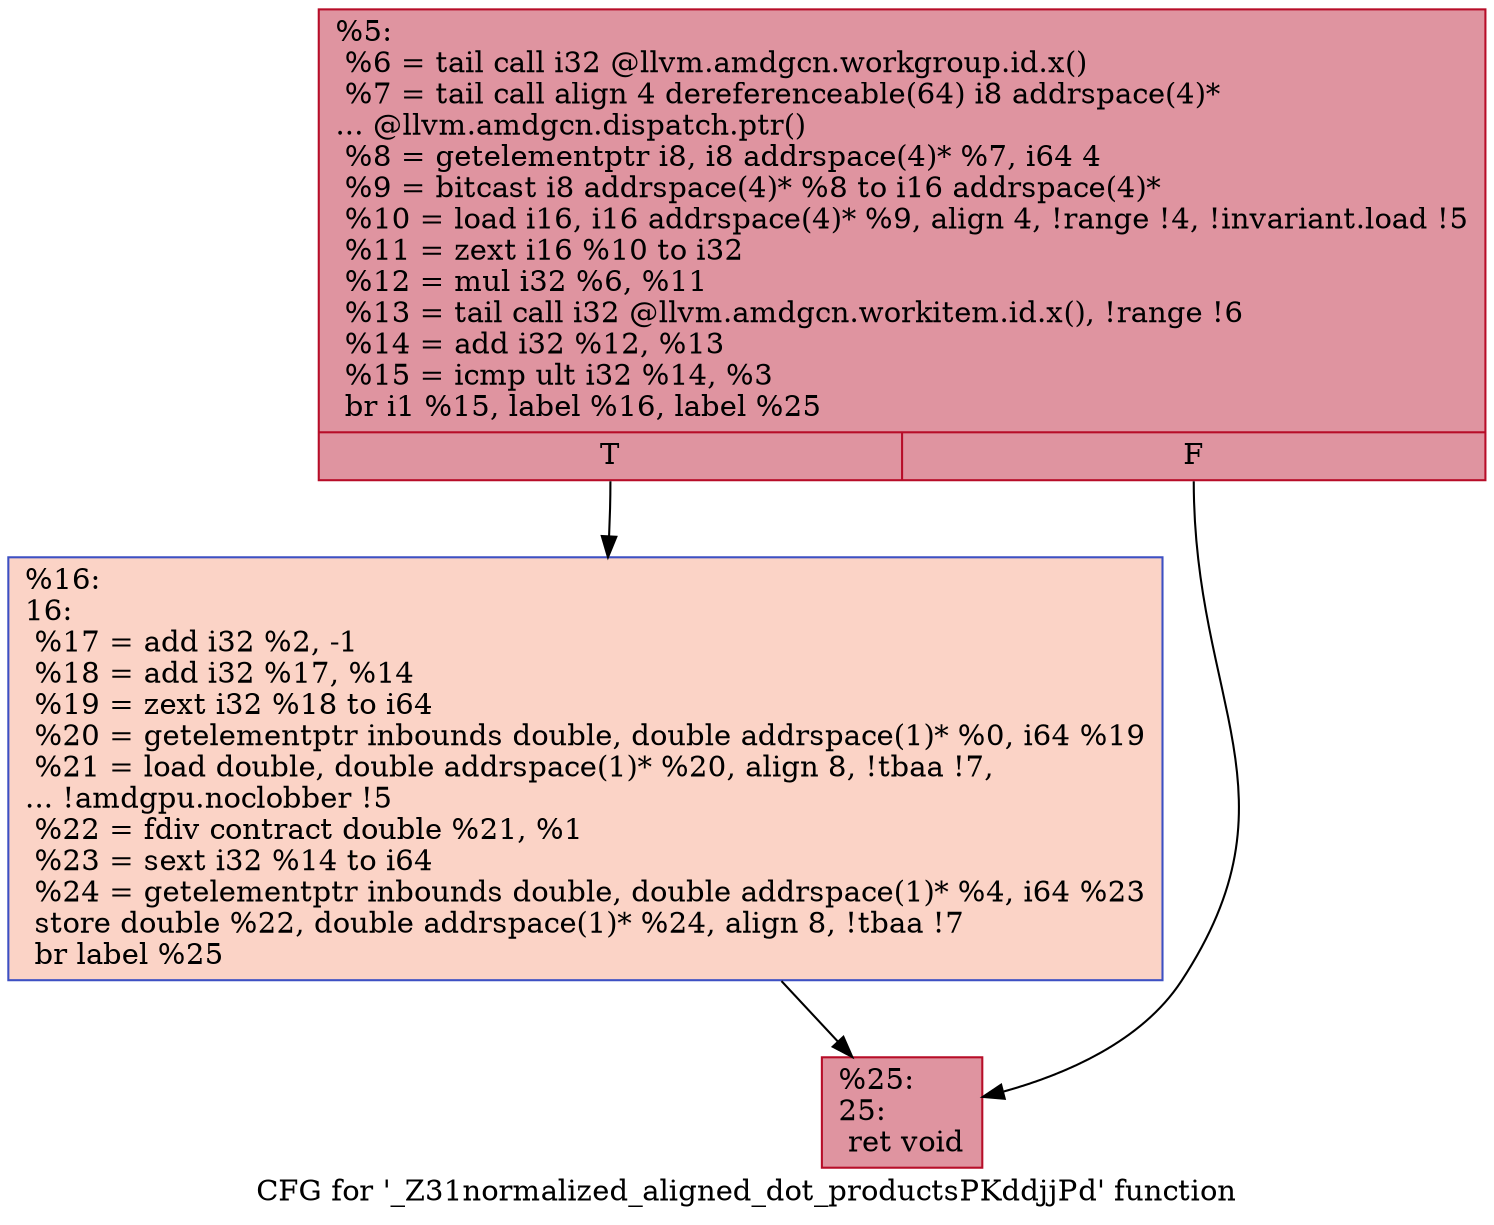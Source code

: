 digraph "CFG for '_Z31normalized_aligned_dot_productsPKddjjPd' function" {
	label="CFG for '_Z31normalized_aligned_dot_productsPKddjjPd' function";

	Node0x532f140 [shape=record,color="#b70d28ff", style=filled, fillcolor="#b70d2870",label="{%5:\l  %6 = tail call i32 @llvm.amdgcn.workgroup.id.x()\l  %7 = tail call align 4 dereferenceable(64) i8 addrspace(4)*\l... @llvm.amdgcn.dispatch.ptr()\l  %8 = getelementptr i8, i8 addrspace(4)* %7, i64 4\l  %9 = bitcast i8 addrspace(4)* %8 to i16 addrspace(4)*\l  %10 = load i16, i16 addrspace(4)* %9, align 4, !range !4, !invariant.load !5\l  %11 = zext i16 %10 to i32\l  %12 = mul i32 %6, %11\l  %13 = tail call i32 @llvm.amdgcn.workitem.id.x(), !range !6\l  %14 = add i32 %12, %13\l  %15 = icmp ult i32 %14, %3\l  br i1 %15, label %16, label %25\l|{<s0>T|<s1>F}}"];
	Node0x532f140:s0 -> Node0x5331040;
	Node0x532f140:s1 -> Node0x53310d0;
	Node0x5331040 [shape=record,color="#3d50c3ff", style=filled, fillcolor="#f59c7d70",label="{%16:\l16:                                               \l  %17 = add i32 %2, -1\l  %18 = add i32 %17, %14\l  %19 = zext i32 %18 to i64\l  %20 = getelementptr inbounds double, double addrspace(1)* %0, i64 %19\l  %21 = load double, double addrspace(1)* %20, align 8, !tbaa !7,\l... !amdgpu.noclobber !5\l  %22 = fdiv contract double %21, %1\l  %23 = sext i32 %14 to i64\l  %24 = getelementptr inbounds double, double addrspace(1)* %4, i64 %23\l  store double %22, double addrspace(1)* %24, align 8, !tbaa !7\l  br label %25\l}"];
	Node0x5331040 -> Node0x53310d0;
	Node0x53310d0 [shape=record,color="#b70d28ff", style=filled, fillcolor="#b70d2870",label="{%25:\l25:                                               \l  ret void\l}"];
}
